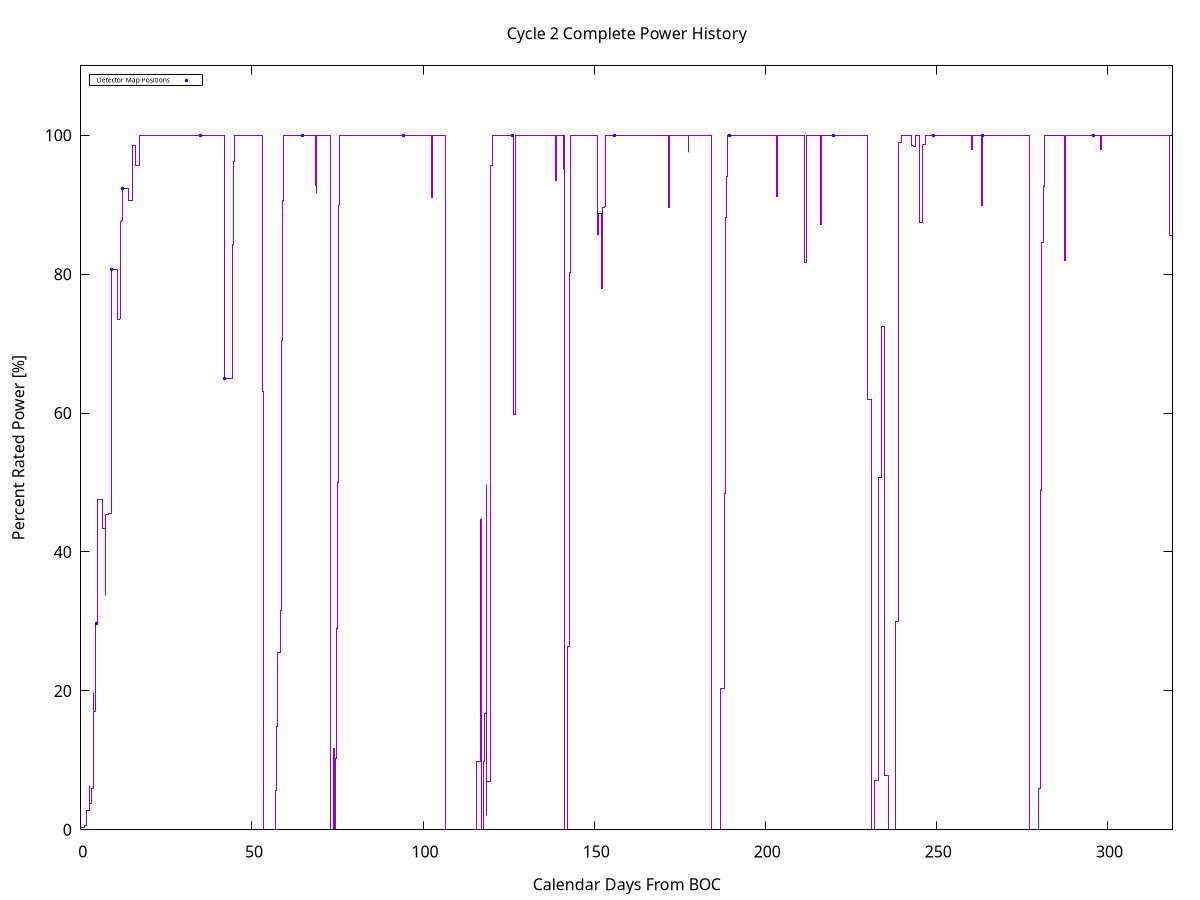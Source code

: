 set terminal pdf
set key noautotitle font ",5" box top left width -2
set title 'Cycle 2 Complete Power History'
set output 'cycle2.pdf'
set xrange [0.0:318.9971412037037]
set yrange [0:110]
set xlabel 'Calendar Days From BOC'
set ylabel 'Percent Rated Power [%]'
plot '-' using 1:2 with steps, '-' using 1:2 with points title 'Detector Map Positions' pt 7 lc rgb "blue" ps 0.4
0.0 0.3322934
1.005 0.6002522
1.741273148148148 1.020478
1.801064814814815 2.815032
2.200462962962963 2.798289
2.4233796296296295 6.358911
2.653726851851852 3.793821
3.181377314814815 5.9002
3.6810416666666668 19.70354
3.794375 17.10122
4.240509259259259 29.63161
4.619178240740741 29.67921
4.928032407407407 47.51554
6.47730324074074 47.54441
6.477997685185185 43.43833
7.060833333333333 43.33148
7.086319444444444 33.68729
7.3337615740740745 45.39517
8.22875 45.52843
9.094988425925926 80.68957
10.56855324074074 80.68285
10.632303240740741 73.54923
11.430983796296296 73.61349
11.710046296296296 87.63618
11.841493055555556 87.74676
12.041493055555556 92.3298
13.052314814814816 92.3298
14.027662037037038 90.62116
15.04380787037037 98.53121
16.037974537037037 95.64079
17.056273148148147 100.0
26.980497685185185 100.0
35.041493055555556 100.0
40.03400462962963 100.0
42.00853009259259 65.0
43.041493055555556 65.0
44.210034722222225 64.95698
44.309317129629626 76.3916
44.35287037037037 84.23226
44.5884375 88.73965
44.71590277777778 96.16854
44.850208333333335 100.0
44.9984375 100.0
50.17028935185185 100.0
51.665925925925926 100.0
53.16677083333333 100.0
53.1853125 90.55439
53.23042824074074 63.14451
53.26957175925926 34.91441
53.30707175925926 17.10748
53.30776620370371 0.0
56.84234953703704 0.0
56.87875 5.723586
57.08234953703704 9.773155
57.27631944444445 14.90865
57.35704861111111 23.11052
57.52568287037037 23.22795
57.5434375 25.51973
58.32300925925926 25.62553
58.38601851851852 31.58386
58.52112268518518 47.98809
58.618090277777775 62.89714
58.70884259259259 70.49562
58.80829861111111 82.14739
58.84539351851852 88.58877
59.00863425925926 88.56153
59.04204861111111 90.68413
59.24980324074074 100.0
64.75873842592593 100.0
68.68763888888888 100.0
68.70832175925926 92.79216
68.79153935185185 91.56007
68.85864583333333 96.14304
68.87195601851852 100.0
72.77989583333333 100.0
72.83002314814814 84.07596
72.88810185185186 71.89039
72.93413194444445 57.9196
72.96609953703704 33.62244
72.99398148148148 16.90144
72.99467592592593 0.0
73.75396990740741 0.0
73.8269675925926 11.69813
74.04149305555555 0.0
74.496875 0.0
74.54804398148148 10.30299
74.72086805555556 28.96431
74.86605324074074 29.01595
75.00118055555555 49.99966
75.1465162037037 49.95348
75.31353009259259 89.91377
75.5119675925926 89.9664
75.63113425925926 100.0
77.85376157407407 100.0
84.11980324074074 100.0
89.28175925925926 100.0
94.19675925925925 100.0
99.40229166666667 100.0
102.04149305555555 100.0
102.44648148148148 100.0
102.57280092592593 91.00192
102.65826388888888 100.0
106.45099537037036 100.0
106.70357638888889 0.0
115.67652777777778 0.0
115.76709490740741 9.816241
116.5541550925926 9.8395
116.87896990740741 44.73031
117.0881712962963 44.7077
117.08886574074074 0.0
117.62204861111111 0.0
117.66498842592593 9.817479
117.92400462962964 9.794904
117.93616898148149 16.80033
118.22010416666667 16.80051
118.52936342592592 49.758
118.53427083333334 2.084798
118.6553587962963 6.906785
118.90443287037037 6.952437
119.76922453703703 95.63517
120.31221064814815 95.70376
120.36822916666667 100.0
126.26612268518518 100.0
126.47278935185186 59.8619
126.7367824074074 59.81658
127.02825231481482 100.0
133.04149305555555 100.0
138.6790162037037 100.0
138.71849537037036 93.45613
138.87456018518517 100.0
140.95530092592594 100.0
141.05555555555554 95.00734
141.18349537037037 100.0
141.46052083333333 100.0
141.4753587962963 0.0
142.0729861111111 0.0
142.22908564814816 24.18682
142.34994212962962 26.37299
142.7741435185185 80.25005
142.94773148148147 97.53981
143.17592592592592 97.56374
143.17662037037036 100.0
150.8864236111111 100.0
150.9973263888889 85.69177
151.13859953703704 85.71639
151.16756944444444 88.67521
152.13462962962964 88.69334
152.23671296296297 77.9885
152.3688310185185 89.66927
153.0533912037037 89.71535
153.2116898148148 100.0
156.04149305555555 100.0
163.04149305555555 100.0
171.57989583333332 100.0
171.72530092592592 89.65528
171.94090277777778 100.0
172.36956018518518 100.0
177.54274305555555 100.0
177.5480787037037 97.62999
177.663125 97.63098
177.71730324074073 100.0
178.34825231481483 100.0
183.6125462962963 100.0
183.94597222222222 100.0
184.18209490740742 0.0
186.44028935185185 0.0
186.78241898148147 13.62282
186.96105324074074 13.65119
187.00658564814816 20.38789
187.7358449074074 20.40756
188.0596064814815 48.45937
188.1802662037037 48.43915
188.3778935185185 88.14105
188.77613425925927 94.01243
189.06436342592593 100.0
189.68712962962962 100.0
194.04149305555555 100.0
203.2116435185185 100.0
203.3837384259259 91.25633
203.55417824074075 100.0
211.57182870370372 100.0
211.57907407407407 81.73868
211.9077199074074 100.0
215.96493055555555 100.0
216.1110185185185 87.1519
216.38493055555554 100.0
220.04149305555555 100.0
224.04149305555555 100.0
225.03916666666666 100.0
228.57802083333334 100.0
229.01082175925927 100.0
230.01833333333335 62.0229
230.98462962962964 0.0
231.98916666666668 7.136216
233.00230324074073 50.71614
234.0103125 72.45381
234.95251157407407 7.768374
235.89175925925926 0.0
236.99217592592592 0.0
237.99216435185184 30.05593
239.04271990740742 98.97724
239.91399305555555 100.0
242.01402777777778 100.0
242.81755787037036 98.48392
243.29309027777776 98.44884
244.04486111111112 100.0
244.99796296296296 87.40558
246.0270138888889 98.7099
246.90802083333332 100.0
249.2060763888889 100.0
255.04149305555555 100.0
260.37570601851854 100.0
260.39006944444446 97.98115
260.46625 100.0
263.1817361111111 100.0
263.23815972222224 89.91016
263.3678125 100.0
276.7196990740741 100.0
277.07046296296295 0.0
279.7169212962963 0.0
279.72760416666665 2.974822
279.83327546296294 2.952264
279.8382638888889 5.887105
280.11394675925925 5.925418
280.30880787037034 48.90077
280.4817939814815 48.90791
280.71699074074075 84.59587
281.16936342592595 92.68516
281.3135185185185 92.69112
281.4512731481482 100.0
286.0414930555556 100.0
287.43172453703704 100.0
287.4465625 81.91552
287.5886574074074 100.0
296.0414930555556 100.0
298.0952199074074 100.0
298.09591435185183 97.97546
298.2141203703704 100.0
316.0414930555556 100.0
317.0478240740741 100.0
317.98733796296295 85.58674
318.9971412037037 0.0
end
4.619178240740741 29.67921
9.094988425925926 80.68957
12.041493055555556 92.3298
35.041493055555556 100.0
42.00853009259259 65.0
64.75873842592593 100.0
94.19675925925925 100.0
126.26612268518518 100.0
156.04149305555555 100.0
189.68712962962962 100.0
220.04149305555555 100.0
249.2060763888889 100.0
263.3678125 100.0
296.0414930555556 100.0
